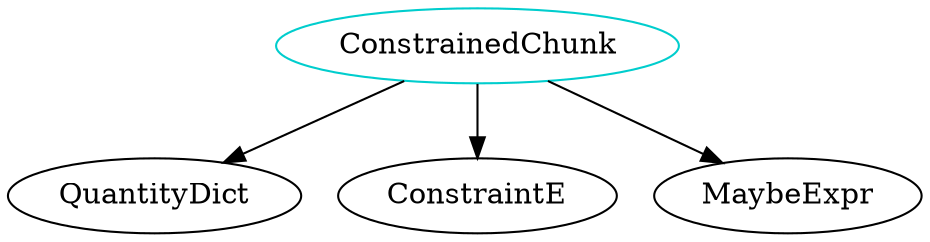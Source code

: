 digraph constrainedchunk{
ConstrainedChunk -> QuantityDict;
ConstrainedChunk -> ConstraintE;
ConstrainedChunk -> MaybeExpr;
ConstrainedChunk	[shape=oval, color=cyan3, label="ConstrainedChunk"];
}
